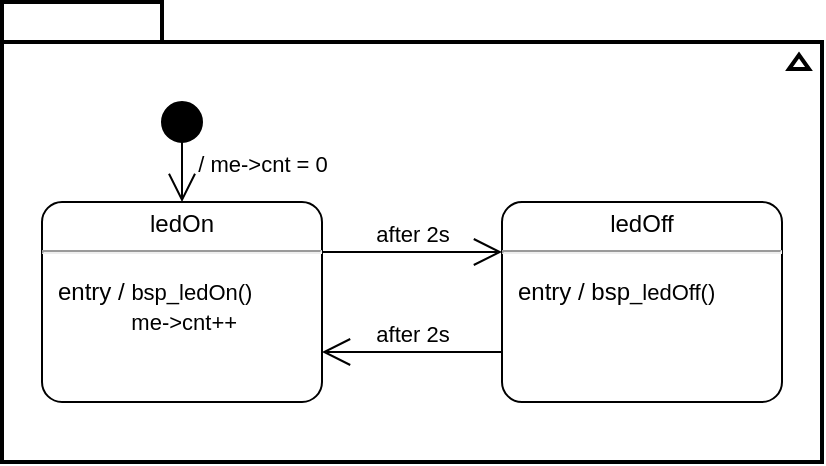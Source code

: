 <mxfile version="13.0.3" type="device"><diagram name="Page-1" id="929967ad-93f9-6ef4-fab6-5d389245f69c"><mxGraphModel dx="549" dy="371" grid="1" gridSize="10" guides="1" tooltips="1" connect="1" arrows="1" fold="1" page="1" pageScale="1.5" pageWidth="1169" pageHeight="826" background="#ffffff" math="0" shadow="0"><root><mxCell id="0" style=";html=1;"/><mxCell id="1" style=";html=1;" parent="0"/><mxCell id="fjxW3-MAdPyKZVOX_TRp-1" value="" style="html=1;shape=mxgraph.sysml.composite;symbol0=folder;fontStyle=1;spacingTop=15;tabWidth=80;tabHeight=20;tabPosition=left;symbol1=triangle;symbol1Width=7;symbol1Height=10;symbol1Align=right;symbol1VerticalAlign=top;symbol1Spacing=8;symbol1VSpacing=25;symbol1Direction=north;strokeWidth=2;whiteSpace=wrap;align=center;" vertex="1" parent="1"><mxGeometry x="80" y="150" width="410" height="230" as="geometry"/></mxCell><mxCell id="fjxW3-MAdPyKZVOX_TRp-3" value="" style="shape=ellipse;html=1;fillColor=#000000;fontSize=18;fontColor=#ffffff;" vertex="1" parent="1"><mxGeometry x="160" y="200" width="20" height="20" as="geometry"/></mxCell><mxCell id="fjxW3-MAdPyKZVOX_TRp-4" value="/ me-&amp;gt;cnt = 0" style="edgeStyle=none;html=1;endArrow=open;endSize=12;strokeWidth=1;verticalAlign=bottom;exitX=0.5;exitY=1;exitDx=0;exitDy=0;entryX=0.5;entryY=0;entryDx=0;entryDy=0;entryPerimeter=0;" edge="1" parent="1" source="fjxW3-MAdPyKZVOX_TRp-3" target="fjxW3-MAdPyKZVOX_TRp-6"><mxGeometry x="0.333" y="40" width="160" relative="1" as="geometry"><mxPoint x="340" y="310" as="sourcePoint"/><mxPoint x="500" y="310" as="targetPoint"/><mxPoint as="offset"/></mxGeometry></mxCell><mxCell id="fjxW3-MAdPyKZVOX_TRp-6" value="&lt;p style=&quot;margin: 4px 0px 0px ; text-align: center&quot;&gt;ledOn&lt;/p&gt;&lt;hr&gt;&lt;p&gt;&lt;/p&gt;&lt;p style=&quot;margin: 0px 0px 0px 8px ; text-align: left&quot;&gt;entry /&amp;nbsp;&lt;span style=&quot;font-size: 11px ; background-color: rgb(255 , 255 , 255)&quot;&gt;bsp_ledOn()&lt;/span&gt;&lt;br&gt;&lt;/p&gt;&lt;p style=&quot;margin: 0px 0px 0px 8px ; text-align: left&quot;&gt;&lt;span style=&quot;font-size: 11px ; background-color: rgb(255 , 255 , 255)&quot;&gt;&amp;nbsp; &amp;nbsp; &amp;nbsp; &amp;nbsp; &amp;nbsp; &amp;nbsp; me-&amp;gt;cnt++&lt;/span&gt;&lt;/p&gt;" style="shape=mxgraph.sysml.simpleState;html=1;overflow=fill;whiteSpace=wrap;align=center;" vertex="1" parent="1"><mxGeometry x="100" y="250" width="140" height="100" as="geometry"/></mxCell><mxCell id="fjxW3-MAdPyKZVOX_TRp-7" value="&lt;p style=&quot;margin: 4px 0px 0px ; text-align: center&quot;&gt;ledOff&lt;/p&gt;&lt;hr&gt;&lt;p&gt;&lt;/p&gt;&lt;p style=&quot;margin: 0px 0px 0px 8px ; text-align: left&quot;&gt;entry / bsp&lt;span style=&quot;font-size: 11px ; background-color: rgb(255 , 255 , 255)&quot;&gt;_ledOff()&lt;/span&gt;&lt;/p&gt;" style="shape=mxgraph.sysml.simpleState;html=1;overflow=fill;whiteSpace=wrap;align=center;" vertex="1" parent="1"><mxGeometry x="330" y="250" width="140" height="100" as="geometry"/></mxCell><mxCell id="fjxW3-MAdPyKZVOX_TRp-8" value="after 2s" style="edgeStyle=none;html=1;endArrow=open;endSize=12;strokeWidth=1;verticalAlign=bottom;entryX=0;entryY=0.25;entryDx=0;entryDy=0;entryPerimeter=0;exitX=1;exitY=0.25;exitDx=0;exitDy=0;exitPerimeter=0;" edge="1" parent="1" source="fjxW3-MAdPyKZVOX_TRp-6" target="fjxW3-MAdPyKZVOX_TRp-7"><mxGeometry width="160" relative="1" as="geometry"><mxPoint x="300" y="280" as="sourcePoint"/><mxPoint x="460" y="280" as="targetPoint"/></mxGeometry></mxCell><mxCell id="fjxW3-MAdPyKZVOX_TRp-9" value="after 2s" style="edgeStyle=none;html=1;endArrow=open;endSize=12;strokeWidth=1;verticalAlign=bottom;entryX=1;entryY=0.75;entryDx=0;entryDy=0;entryPerimeter=0;exitX=0;exitY=0.75;exitDx=0;exitDy=0;exitPerimeter=0;" edge="1" parent="1" source="fjxW3-MAdPyKZVOX_TRp-7" target="fjxW3-MAdPyKZVOX_TRp-6"><mxGeometry width="160" relative="1" as="geometry"><mxPoint x="270" y="340" as="sourcePoint"/><mxPoint x="430" y="340" as="targetPoint"/></mxGeometry></mxCell></root></mxGraphModel></diagram></mxfile>